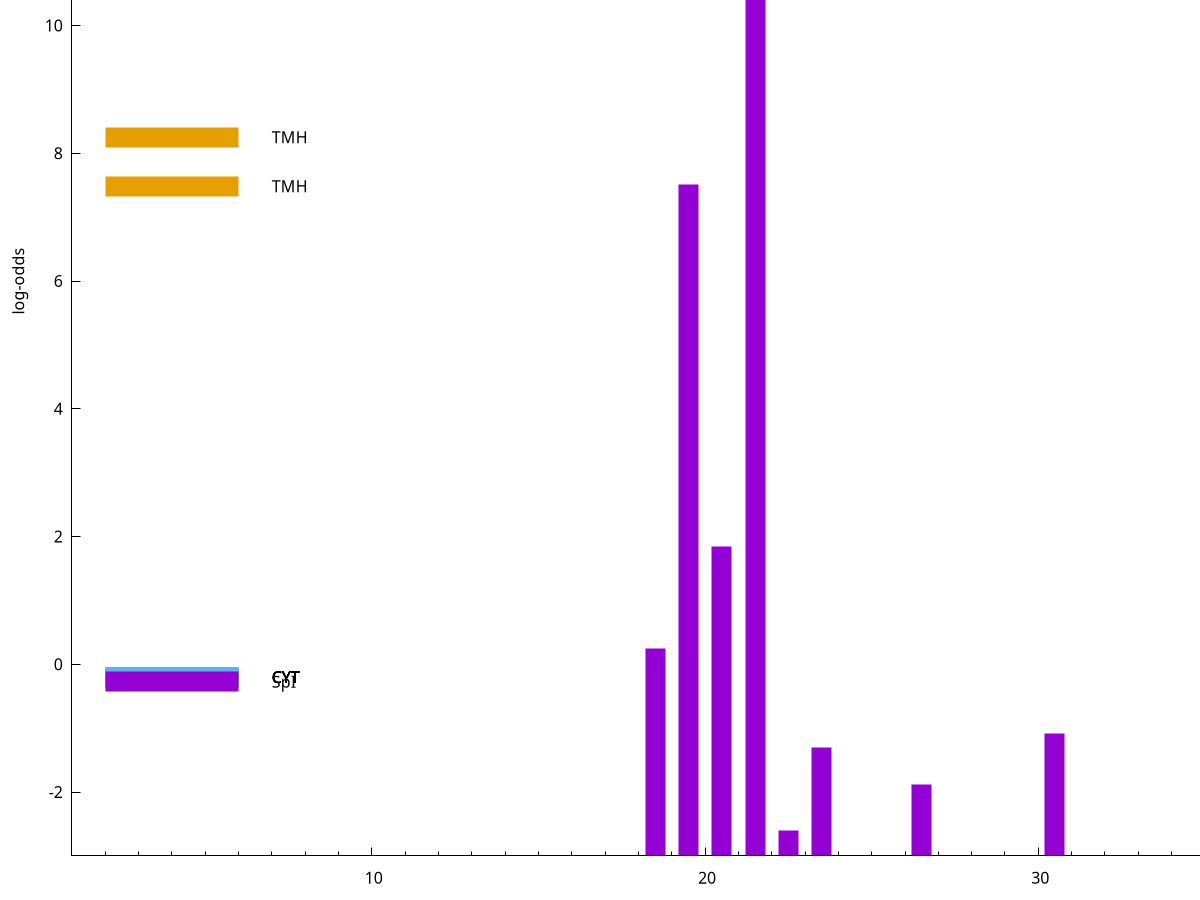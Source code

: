set title "LipoP predictions for SRR5666568.gff"
set size 2., 1.4
set xrange [1:70] 
set mxtics 10
set yrange [-3:15]
set y2range [0:18]
set ylabel "log-odds"
set term postscript eps color solid "Helvetica" 30
set output "SRR5666568.gff180.eps"
set arrow from 2,13.2488 to 6,13.2488 nohead lt 1 lw 20
set label "SpI" at 7,13.2488
set arrow from 2,8.25046 to 6,8.25046 nohead lt 4 lw 20
set label "TMH" at 7,8.25046
set arrow from 2,7.48628 to 6,7.48628 nohead lt 4 lw 20
set label "TMH" at 7,7.48628
set arrow from 2,-0.200913 to 6,-0.200913 nohead lt 3 lw 20
set label "CYT" at 7,-0.200913
set arrow from 2,-0.200913 to 6,-0.200913 nohead lt 3 lw 20
set label "CYT" at 7,-0.200913
set arrow from 2,-0.200913 to 6,-0.200913 nohead lt 3 lw 20
set label "CYT" at 7,-0.200913
set arrow from 2,-0.200913 to 6,-0.200913 nohead lt 3 lw 20
set label "CYT" at 7,-0.200913
set arrow from 2,-0.200913 to 6,-0.200913 nohead lt 3 lw 20
set label "CYT" at 7,-0.200913
set arrow from 2,-0.200913 to 6,-0.200913 nohead lt 3 lw 20
set label "CYT" at 7,-0.200913
set arrow from 2,-0.274074 to 6,-0.274074 nohead lt 1 lw 20
set label "SpI" at 7,-0.274074
set arrow from 2,13.2488 to 6,13.2488 nohead lt 1 lw 20
set label "SpI" at 7,13.2488
# NOTE: The scores below are the log-odds scores with the threshold
# NOTE: subtracted (a hack to make gnuplot make the histogram all
# NOTE: look nice).
plot "-" axes x1y2 title "" with impulses lt 1 lw 20
21.500000 16.220600
19.500000 10.515790
20.500000 4.836960
18.500000 3.245710
30.500000 1.917710
23.500000 1.703870
26.500000 1.121420
22.500000 0.392290
e
exit
